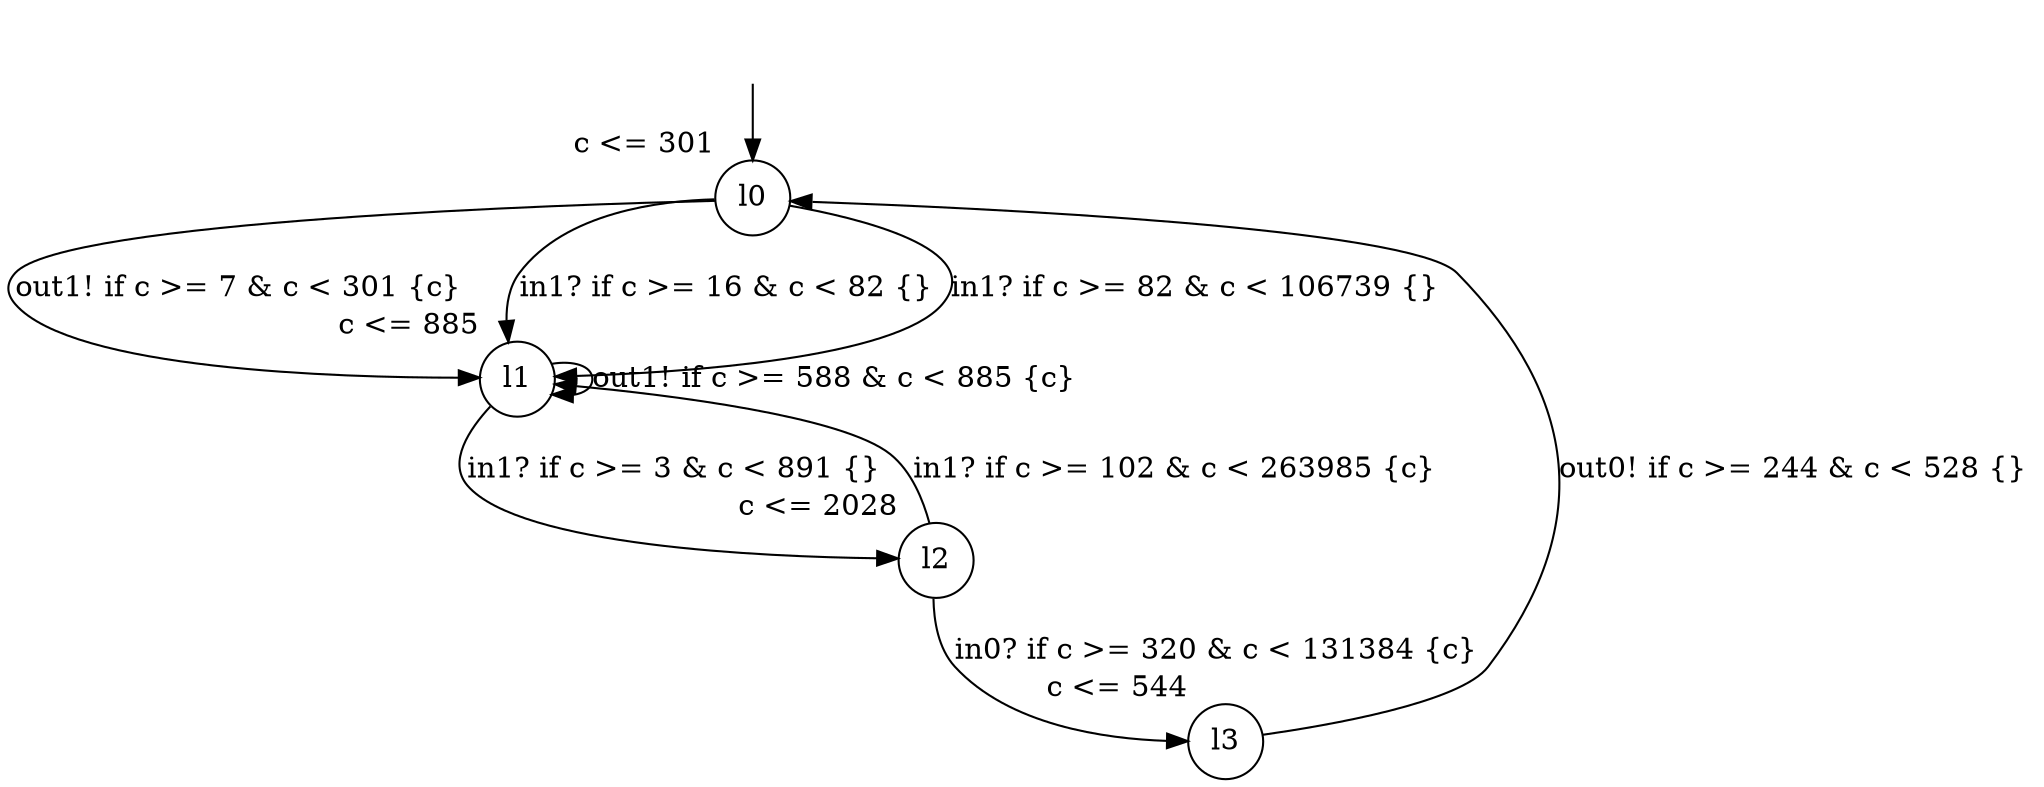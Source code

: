 digraph g {
__start0 [label="" shape="none"];
l0 [shape="circle" margin=0 label="l0", xlabel="c <= 301"];
l1 [shape="circle" margin=0 label="l1", xlabel="c <= 885"];
l2 [shape="circle" margin=0 label="l2", xlabel="c <= 2028"];
l3 [shape="circle" margin=0 label="l3", xlabel="c <= 544"];
l0 -> l1 [label="out1! if c >= 7 & c < 301 {c} "];
l0 -> l1 [label="in1? if c >= 16 & c < 82 {} "];
l0 -> l1 [label="in1? if c >= 82 & c < 106739 {} "];
l1 -> l1 [label="out1! if c >= 588 & c < 885 {c} "];
l1 -> l2 [label="in1? if c >= 3 & c < 891 {} "];
l2 -> l3 [label="in0? if c >= 320 & c < 131384 {c} "];
l2 -> l1 [label="in1? if c >= 102 & c < 263985 {c} "];
l3 -> l0 [label="out0! if c >= 244 & c < 528 {} "];
__start0 -> l0;
}

